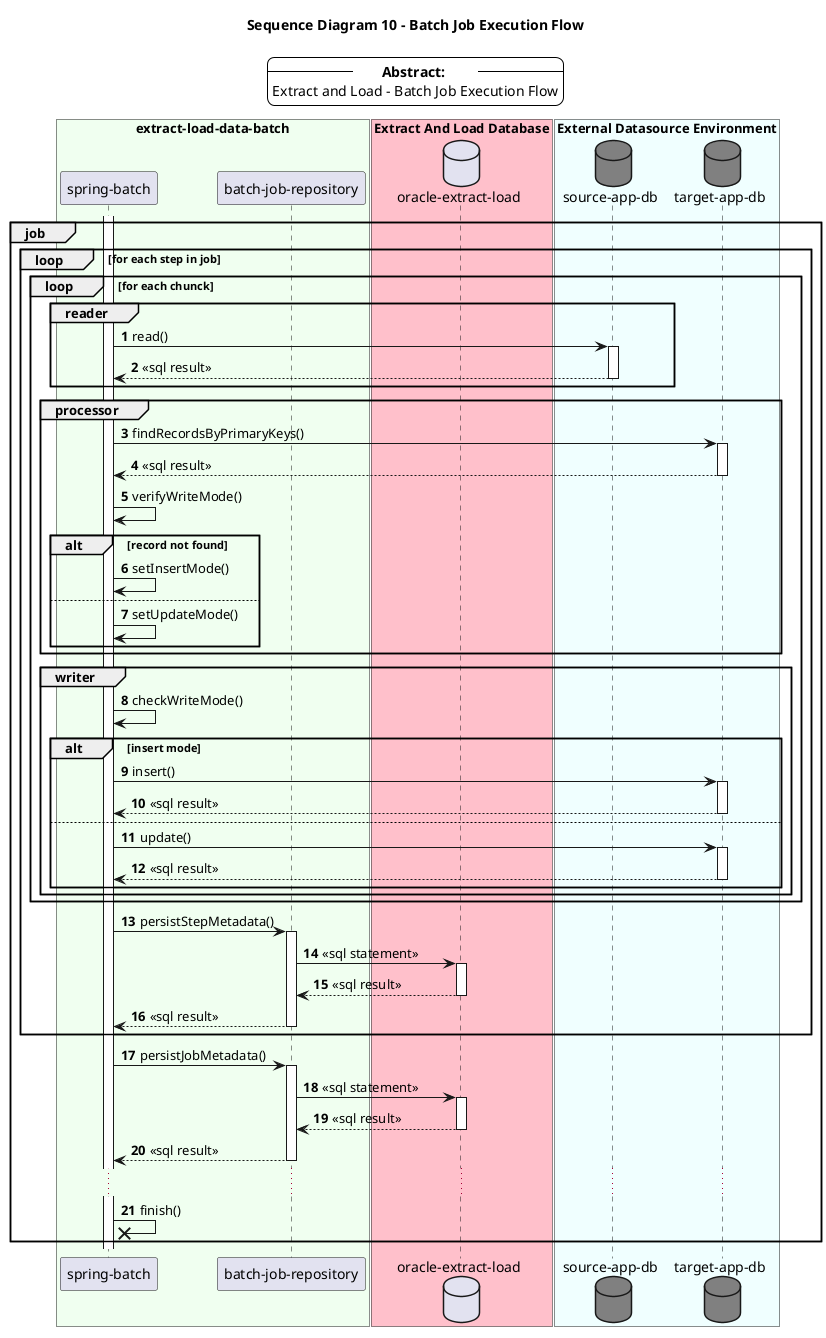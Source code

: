 @startuml
'diagram parameters'
autonumber
'skinparam dpi 300
skinparam LegendBackgroundColor #white

'diagram title'
title Sequence Diagram 10 - Batch Job Execution Flow

'a list of the actors and participants'
box "extract-load-data-batch" #HoneyDew
participant "spring-batch" as batch
participant "batch-job-repository" as job_repository
end box

box "Extract And Load Database" #pink
database "oracle-extract-load" as el_db
end box

box "External Datasource Environment" #Azure
database "source-app-db" as source_db #Gray
database "target-app-db" as target_db #Gray
end box

'a brief description of the diagram'
legend top
-- \t**Abstract:**\t --
Extract and Load - Batch Job Execution Flow
end legend
activate batch
group job
   loop for each step in job
      loop for each chunck
         group reader
            batch -> source_db: read()
            activate source_db
            source_db --> batch: <<sql result>>
            deactivate source_db
         end group
         group processor
            batch -> target_db: findRecordsByPrimaryKeys()
            activate target_db
            target_db --> batch: <<sql result>>
            deactivate target_db
            batch -> batch: verifyWriteMode()
            alt record not found
               batch -> batch: setInsertMode()
            else
               batch -> batch: setUpdateMode()
            end alt
         end group
         group writer
            batch -> batch: checkWriteMode()
            alt insert mode
               batch -> target_db: insert()
               activate target_db
               target_db --> batch: <<sql result>>
               deactivate target_db
            else
               batch -> target_db: update()
               activate target_db
               target_db --> batch: <<sql result>>
               deactivate target_db
            end alt
         end group
      end loop
      batch -> job_repository: persistStepMetadata()
      activate job_repository
      job_repository -> el_db: <<sql statement>>
      activate el_db
      el_db --> job_repository: <<sql result>>
      deactivate el_db
      job_repository --> batch: <<sql result>>
      deactivate job_repository
   end loop
   batch -> job_repository: persistJobMetadata()
   activate job_repository
   job_repository -> el_db: <<sql statement>>
   activate el_db
   el_db --> job_repository: <<sql result>>
   deactivate el_db
   job_repository --> batch: <<sql result>>
   deactivate job_repository
   ...
   batch -x batch: finish()
end group
@enduml
